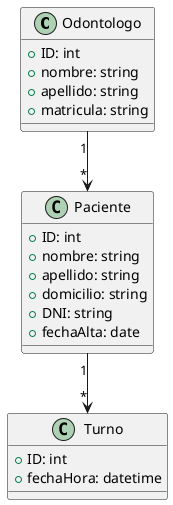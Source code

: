 @startuml Prueba

class Odontologo {
  + ID: int
  + nombre: string
  + apellido: string
  + matricula: string
}

class Paciente {
  + ID: int
  + nombre: string
  + apellido: string
  + domicilio: string
  + DNI: string
  + fechaAlta: date
}

class Turno {
  + ID: int
  + fechaHora: datetime
}

Odontologo "1" --> "*" Paciente
Paciente "1" --> "*" Turno

@enduml